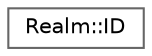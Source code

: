 digraph "Graphical Class Hierarchy"
{
 // LATEX_PDF_SIZE
  bgcolor="transparent";
  edge [fontname=Helvetica,fontsize=10,labelfontname=Helvetica,labelfontsize=10];
  node [fontname=Helvetica,fontsize=10,shape=box,height=0.2,width=0.4];
  rankdir="LR";
  Node0 [id="Node000000",label="Realm::ID",height=0.2,width=0.4,color="grey40", fillcolor="white", style="filled",URL="$classRealm_1_1ID.html",tooltip=" "];
}
